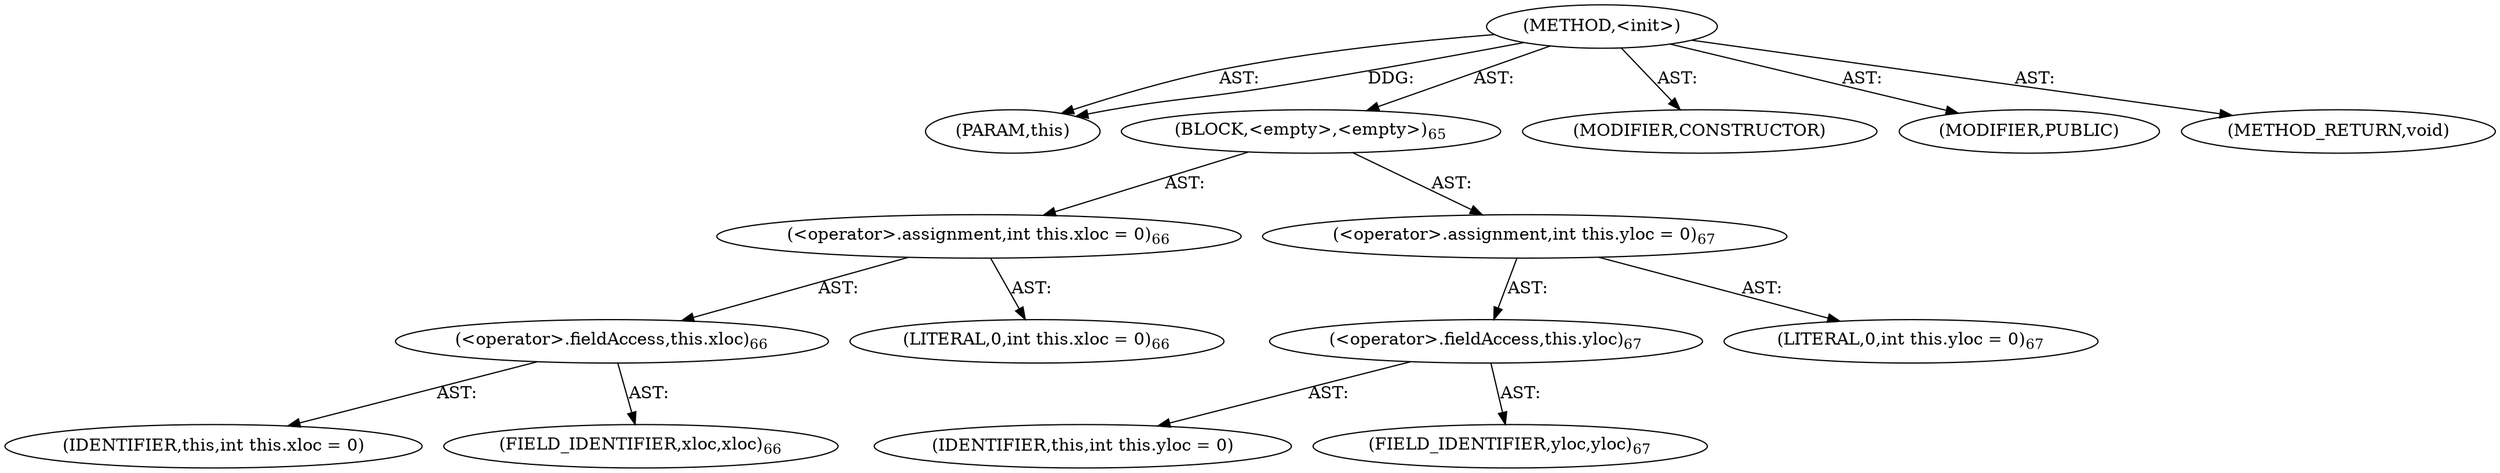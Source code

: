 digraph "&lt;init&gt;" {  
"111669149703" [label = <(METHOD,&lt;init&gt;)> ]
"115964117006" [label = <(PARAM,this)> ]
"25769803787" [label = <(BLOCK,&lt;empty&gt;,&lt;empty&gt;)<SUB>65</SUB>> ]
"30064771124" [label = <(&lt;operator&gt;.assignment,int this.xloc = 0)<SUB>66</SUB>> ]
"30064771125" [label = <(&lt;operator&gt;.fieldAccess,this.xloc)<SUB>66</SUB>> ]
"68719476787" [label = <(IDENTIFIER,this,int this.xloc = 0)> ]
"55834574858" [label = <(FIELD_IDENTIFIER,xloc,xloc)<SUB>66</SUB>> ]
"90194313224" [label = <(LITERAL,0,int this.xloc = 0)<SUB>66</SUB>> ]
"30064771126" [label = <(&lt;operator&gt;.assignment,int this.yloc = 0)<SUB>67</SUB>> ]
"30064771127" [label = <(&lt;operator&gt;.fieldAccess,this.yloc)<SUB>67</SUB>> ]
"68719476788" [label = <(IDENTIFIER,this,int this.yloc = 0)> ]
"55834574859" [label = <(FIELD_IDENTIFIER,yloc,yloc)<SUB>67</SUB>> ]
"90194313225" [label = <(LITERAL,0,int this.yloc = 0)<SUB>67</SUB>> ]
"133143986192" [label = <(MODIFIER,CONSTRUCTOR)> ]
"133143986193" [label = <(MODIFIER,PUBLIC)> ]
"128849018887" [label = <(METHOD_RETURN,void)> ]
  "111669149703" -> "115964117006"  [ label = "AST: "] 
  "111669149703" -> "25769803787"  [ label = "AST: "] 
  "111669149703" -> "133143986192"  [ label = "AST: "] 
  "111669149703" -> "133143986193"  [ label = "AST: "] 
  "111669149703" -> "128849018887"  [ label = "AST: "] 
  "25769803787" -> "30064771124"  [ label = "AST: "] 
  "25769803787" -> "30064771126"  [ label = "AST: "] 
  "30064771124" -> "30064771125"  [ label = "AST: "] 
  "30064771124" -> "90194313224"  [ label = "AST: "] 
  "30064771125" -> "68719476787"  [ label = "AST: "] 
  "30064771125" -> "55834574858"  [ label = "AST: "] 
  "30064771126" -> "30064771127"  [ label = "AST: "] 
  "30064771126" -> "90194313225"  [ label = "AST: "] 
  "30064771127" -> "68719476788"  [ label = "AST: "] 
  "30064771127" -> "55834574859"  [ label = "AST: "] 
  "111669149703" -> "115964117006"  [ label = "DDG: "] 
}
